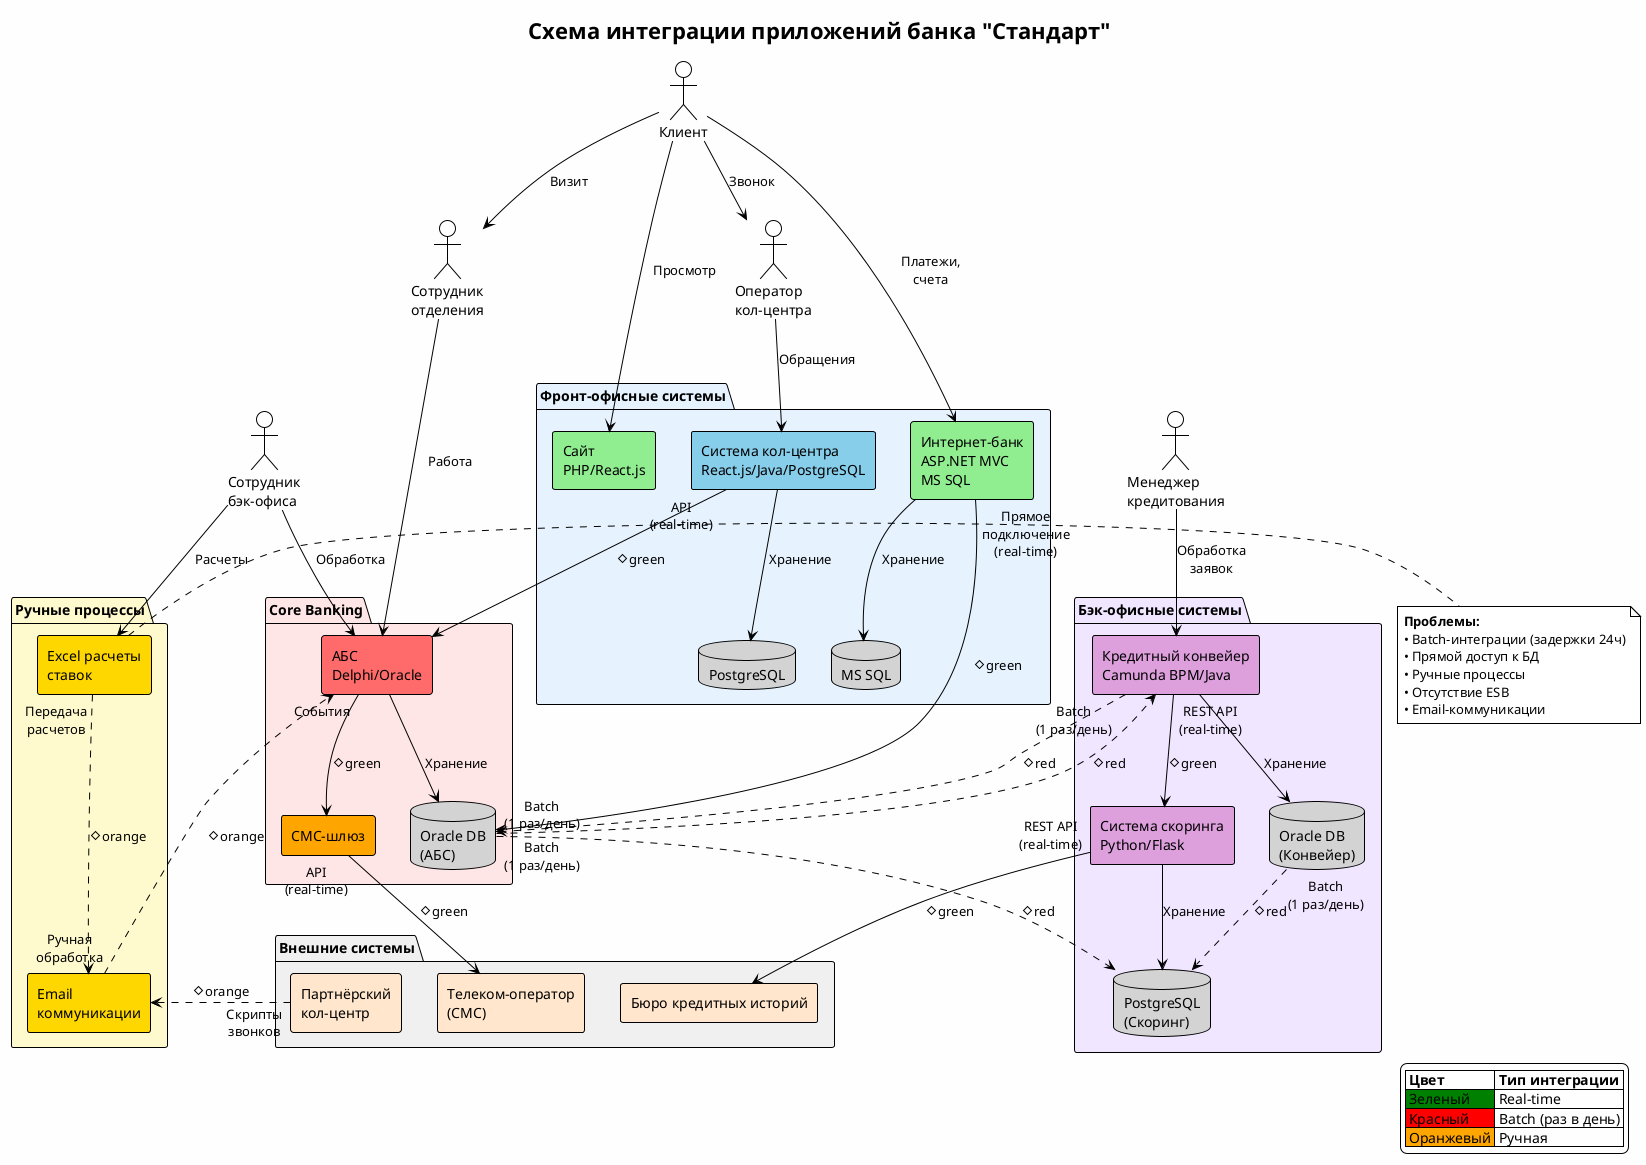 @startuml integration_schema
!theme plain
title Схема интеграции приложений банка "Стандарт"
skinparam backgroundColor #FEFEFE
skinparam componentStyle rectangle

' External Systems
package "Внешние системы" #F0F0F0 {
  [Бюро кредитных историй] as BKI #FFE6CC
  [Телеком-оператор\n(СМС)] as TELCO #FFE6CC
  [Партнёрский\nкол-центр] as PARTNER_CC #FFE6CC
}

' Front-office Systems
package "Фронт-офисные системы" #E6F3FF {
  [Сайт\nPHP/React.js] as SITE #90EE90
  [Интернет-банк\nASP.NET MVC\nMS SQL] as IB #90EE90
  [Система кол-центра\nReact.js/Java/PostgreSQL] as CC #87CEEB
  database "MS SQL" as IB_DB #D3D3D3
  database "PostgreSQL" as CC_DB #D3D3D3
}

' Core Banking
package "Core Banking" #FFE6E6 {
  [АБС\nDelphi/Oracle] as ABS #FF6B6B
  database "Oracle DB\n(АБС)" as ABS_DB #D3D3D3
  [СМС-шлюз] as SMS #FFA500
}

' Back-office Systems
package "Бэк-офисные системы" #F0E6FF {
  [Кредитный конвейер\nCamunda BPM/Java] as CREDIT_PIPELINE #DDA0DD
  [Система скоринга\nPython/Flask] as SCORING #DDA0DD
  database "Oracle DB\n(Конвейер)" as PIPELINE_DB #D3D3D3
  database "PostgreSQL\n(Скоринг)" as SCORING_DB #D3D3D3
}

' Manual Processes
package "Ручные процессы" #FFFACD {
  [Excel расчеты\nставок] as EXCEL #FFD700
  [Email\nкоммуникации] as EMAIL #FFD700
}

' Connections - Real-time
IB --> IB_DB : "Хранение"
IB --> ABS_DB : "Прямое\nподключение\n(real-time)" #green
CC --> CC_DB : "Хранение"
CC --> ABS : "API\n(real-time)" #green
ABS --> ABS_DB : "Хранение"
ABS --> SMS : "События" #green
SMS --> TELCO : "API\n(real-time)" #green
CREDIT_PIPELINE --> PIPELINE_DB : "Хранение"
SCORING --> SCORING_DB : "Хранение"

' Connections - Batch
ABS_DB ..> CREDIT_PIPELINE : "Batch\n(1 раз/день)" #red
CREDIT_PIPELINE ..> ABS_DB : "Batch\n(1 раз/день)" #red
ABS_DB ..> SCORING_DB : "Batch\n(1 раз/день)" #red
PIPELINE_DB ..> SCORING_DB : "Batch\n(1 раз/день)" #red

' Connections - API
CREDIT_PIPELINE --> SCORING : "REST API\n(real-time)" #green
SCORING --> BKI : "REST API\n(real-time)" #green

' Manual connections
EMAIL -.-> ABS : "Ручная\nобработка" #orange
EXCEL -.-> EMAIL : "Передача\nрасчетов" #orange
PARTNER_CC -.-> EMAIL : "Скрипты\nзвонков" #orange

' Actors
actor "Клиент" as CLIENT
actor "Сотрудник\nотделения" as BRANCH_EMP
actor "Сотрудник\nбэк-офиса" as BACK_EMP
actor "Менеджер\nкредитования" as CREDIT_MGR
actor "Оператор\nкол-центра" as CC_OPER

CLIENT --> SITE : "Просмотр"
CLIENT --> IB : "Платежи,\nсчета"
CLIENT --> BRANCH_EMP : "Визит"
CLIENT --> CC_OPER : "Звонок"
BRANCH_EMP --> ABS : "Работа"
BACK_EMP --> ABS : "Обработка"
BACK_EMP --> EXCEL : "Расчеты"
CREDIT_MGR --> CREDIT_PIPELINE : "Обработка\nзаявок"
CC_OPER --> CC : "Обращения"

note right of EXCEL
  **Проблемы:**
  • Batch-интеграции (задержки 24ч)
  • Прямой доступ к БД
  • Ручные процессы
  • Отсутствие ESB
  • Email-коммуникации
end note

legend right
  |= Цвет |= Тип интеграции |
  |<#green> Зеленый | Real-time |
  |<#red> Красный | Batch (раз в день) |
  |<#orange> Оранжевый | Ручная |
endlegend

@enduml
